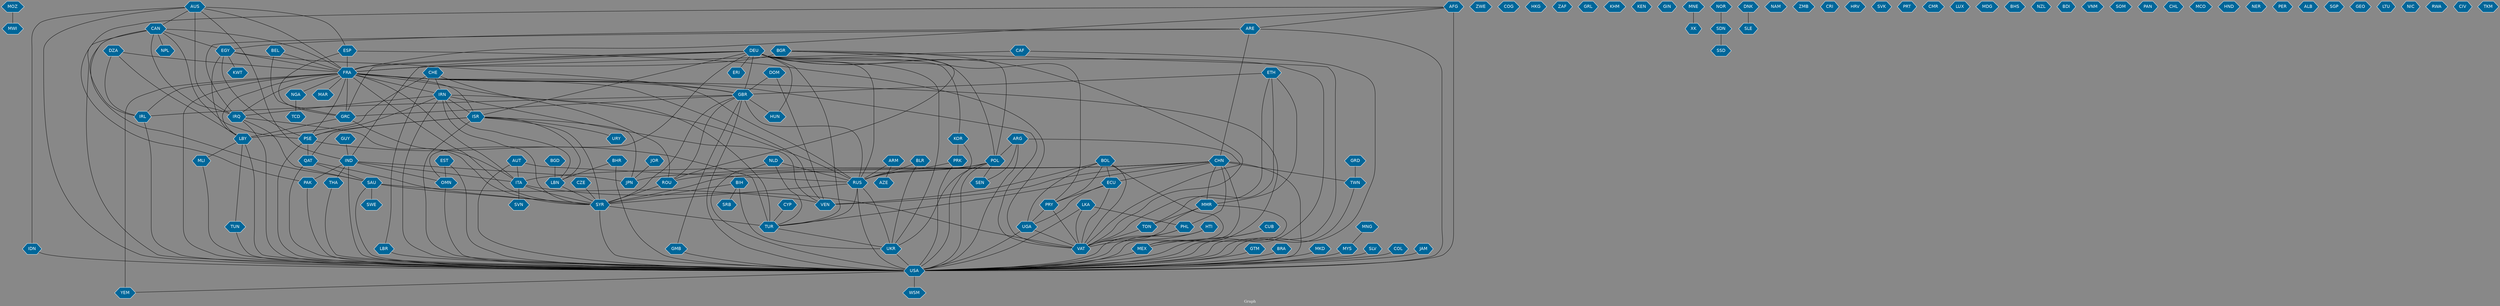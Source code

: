 // Countries together in item graph
graph {
	graph [bgcolor="#888888" fontcolor=white fontsize=12 label="Graph" outputorder=edgesfirst overlap=prism]
	node [color=white fillcolor="#006699" fontcolor=white fontname=Helvetica shape=hexagon style=filled]
	edge [arrowhead=open color=black fontcolor=white fontname=Courier fontsize=12]
		MWI [label=MWI]
		FRA [label=FRA]
		YEM [label=YEM]
		USA [label=USA]
		ZWE [label=ZWE]
		GBR [label=GBR]
		CHN [label=CHN]
		DEU [label=DEU]
		COG [label=COG]
		PRK [label=PRK]
		PAK [label=PAK]
		IRQ [label=IRQ]
		JPN [label=JPN]
		LKA [label=LKA]
		EGY [label=EGY]
		CAN [label=CAN]
		PSE [label=PSE]
		AUS [label=AUS]
		IRN [label=IRN]
		NGA [label=NGA]
		SYR [label=SYR]
		ROU [label=ROU]
		HKG [label=HKG]
		LBY [label=LBY]
		GRC [label=GRC]
		TCD [label=TCD]
		ESP [label=ESP]
		IDN [label=IDN]
		ZAF [label=ZAF]
		THA [label=THA]
		RUS [label=RUS]
		VAT [label=VAT]
		ITA [label=ITA]
		LBN [label=LBN]
		MEX [label=MEX]
		GRL [label=GRL]
		MLI [label=MLI]
		BGR [label=BGR]
		NPL [label=NPL]
		POL [label=POL]
		QAT [label=QAT]
		SAU [label=SAU]
		KHM [label=KHM]
		AFG [label=AFG]
		ISR [label=ISR]
		MOZ [label=MOZ]
		KEN [label=KEN]
		KOR [label=KOR]
		CUB [label=CUB]
		AUT [label=AUT]
		MMR [label=MMR]
		TUR [label=TUR]
		PHL [label=PHL]
		DZA [label=DZA]
		GIN [label=GIN]
		ARG [label=ARG]
		VEN [label=VEN]
		IND [label=IND]
		UKR [label=UKR]
		IRL [label=IRL]
		PRY [label=PRY]
		XK [label=XK]
		MNE [label=MNE]
		SDN [label=SDN]
		NOR [label=NOR]
		ARE [label=ARE]
		DNK [label=DNK]
		ARM [label=ARM]
		CHE [label=CHE]
		NAM [label=NAM]
		HTI [label=HTI]
		MAR [label=MAR]
		GTM [label=GTM]
		OMN [label=OMN]
		ZMB [label=ZMB]
		BRA [label=BRA]
		CRI [label=CRI]
		LBR [label=LBR]
		BEL [label=BEL]
		BLR [label=BLR]
		BIH [label=BIH]
		CZE [label=CZE]
		CAF [label=CAF]
		HRV [label=HRV]
		SVK [label=SVK]
		NLD [label=NLD]
		UGA [label=UGA]
		DOM [label=DOM]
		PRT [label=PRT]
		CMR [label=CMR]
		TUN [label=TUN]
		BHR [label=BHR]
		GMB [label=GMB]
		ETH [label=ETH]
		LUX [label=LUX]
		MDG [label=MDG]
		GUY [label=GUY]
		HUN [label=HUN]
		SWE [label=SWE]
		BHS [label=BHS]
		MKD [label=MKD]
		MYS [label=MYS]
		SLV [label=SLV]
		BGD [label=BGD]
		NZL [label=NZL]
		ECU [label=ECU]
		BDI [label=BDI]
		COL [label=COL]
		VNM [label=VNM]
		SOM [label=SOM]
		ERI [label=ERI]
		TWN [label=TWN]
		WSM [label=WSM]
		SSD [label=SSD]
		PAN [label=PAN]
		CYP [label=CYP]
		AZE [label=AZE]
		JAM [label=JAM]
		CHL [label=CHL]
		KWT [label=KWT]
		MCO [label=MCO]
		HND [label=HND]
		NER [label=NER]
		SLE [label=SLE]
		SVN [label=SVN]
		TON [label=TON]
		PER [label=PER]
		ALB [label=ALB]
		GRD [label=GRD]
		SGP [label=SGP]
		GEO [label=GEO]
		MNG [label=MNG]
		LTU [label=LTU]
		BOL [label=BOL]
		JOR [label=JOR]
		EST [label=EST]
		NIC [label=NIC]
		URY [label=URY]
		RWA [label=RWA]
		SEN [label=SEN]
		SRB [label=SRB]
		CIV [label=CIV]
		TKM [label=TKM]
			UGA -- VAT [weight=1]
			SYR -- TUR [weight=4]
			BLR -- UKR [weight=1]
			CHN -- MEX [weight=2]
			CUB -- MEX [weight=1]
			GRC -- LBY [weight=2]
			CZE -- SYR [weight=1]
			PHL -- VAT [weight=32]
			FRA -- IRN [weight=3]
			CAF -- FRA [weight=2]
			BHR -- LBN [weight=1]
			CAN -- USA [weight=3]
			ARG -- USA [weight=2]
			SAU -- VEN [weight=2]
			THA -- USA [weight=1]
			RUS -- TUR [weight=1]
			IND -- THA [weight=4]
			CHN -- TUR [weight=1]
			IND -- JPN [weight=4]
			LBY -- TUN [weight=1]
			CYP -- TUR [weight=1]
			MYS -- USA [weight=1]
			BIH -- SRB [weight=1]
			GBR -- ROU [weight=1]
			FRA -- MAR [weight=1]
			SAU -- SWE [weight=1]
			DEU -- GBR [weight=2]
			IND -- PAK [weight=8]
			AFG -- USA [weight=6]
			DEU -- ERI [weight=1]
			ARG -- VAT [weight=1]
			CAN -- PSE [weight=3]
			MMR -- VAT [weight=1]
			DZA -- IRL [weight=1]
			ITA -- SVN [weight=1]
			BEL -- GRC [weight=3]
			IRN -- ISR [weight=6]
			BEL -- FRA [weight=1]
			IND -- OMN [weight=1]
			LBR -- USA [weight=3]
			BGR -- POL [weight=1]
			FRA -- ITA [weight=3]
			FRA -- VEN [weight=2]
			FRA -- YEM [weight=9]
			SDN -- SSD [weight=6]
			CAF -- USA [weight=2]
			USA -- YEM [weight=4]
			CAN -- IRL [weight=1]
			GRD -- TWN [weight=1]
			GBR -- GRC [weight=1]
			ARE -- EGY [weight=1]
			RUS -- UKR [weight=11]
			PRK -- USA [weight=16]
			SAU -- SYR [weight=3]
			ETH -- VAT [weight=1]
			ARG -- POL [weight=2]
			BOL -- ECU [weight=1]
			ISR -- LBN [weight=7]
			ARE -- USA [weight=2]
			DNK -- SLE [weight=1]
			AUT -- RUS [weight=1]
			ISR -- QAT [weight=1]
			KOR -- PRK [weight=4]
			CAN -- NPL [weight=2]
			KOR -- USA [weight=4]
			CHN -- USA [weight=17]
			GTM -- USA [weight=1]
			BOL -- PRY [weight=1]
			QAT -- USA [weight=4]
			EGY -- PSE [weight=3]
			ARM -- RUS [weight=4]
			AUS -- CAN [weight=1]
			ECU -- UGA [weight=1]
			DOM -- GBR [weight=1]
			RUS -- SYR [weight=9]
			DEU -- IND [weight=1]
			BLR -- RUS [weight=1]
			FRA -- LBY [weight=2]
			UGA -- USA [weight=1]
			DEU -- PRY [weight=1]
			OMN -- USA [weight=1]
			CHN -- TWN [weight=2]
			POL -- ROU [weight=1]
			NLD -- TUR [weight=1]
			AUS -- IRQ [weight=3]
			GBR -- GMB [weight=1]
			ISR -- JPN [weight=1]
			DZA -- FRA [weight=2]
			CHE -- LBY [weight=2]
			ARM -- AZE [weight=1]
			SLV -- USA [weight=2]
			GBR -- IRL [weight=1]
			IRN -- VEN [weight=2]
			GUY -- IND [weight=1]
			EGY -- KWT [weight=1]
			EGY -- FRA [weight=2]
			CHN -- JPN [weight=5]
			CHN -- VEN [weight=3]
			LBN -- SYR [weight=8]
			UKR -- USA [weight=2]
			POL -- UKR [weight=1]
			PSE -- USA [weight=6]
			IRQ -- SAU [weight=4]
			IRQ -- SYR [weight=2]
			PRY -- VAT [weight=1]
			DEU -- POL [weight=1]
			AUS -- FRA [weight=1]
			ISR -- USA [weight=5]
			DEU -- GRC [weight=6]
			NLD -- USA [weight=1]
			FRA -- MEX [weight=2]
			GBR -- RUS [weight=2]
			LKA -- VAT [weight=16]
			BOL -- VEN [weight=1]
			IRN -- PSE [weight=2]
			BOL -- VAT [weight=1]
			PSE -- QAT [weight=3]
			CAN -- SAU [weight=1]
			AUS -- IDN [weight=1]
			ESP -- VAT [weight=1]
			POL -- USA [weight=2]
			BOL -- USA [weight=1]
			TUN -- USA [weight=1]
			BGD -- LBN [weight=2]
			ECU -- VAT [weight=1]
			GBR -- SYR [weight=1]
			LBY -- MLI [weight=2]
			AFG -- ARE [weight=1]
			IRN -- RUS [weight=2]
			FRA -- USA [weight=22]
			DEU -- FRA [weight=3]
			JAM -- USA [weight=3]
			ISR -- PSE [weight=18]
			PHL -- USA [weight=1]
			CAN -- EGY [weight=2]
			FRA -- GBR [weight=5]
			PAK -- USA [weight=5]
			AUT -- USA [weight=1]
			IRN -- IRQ [weight=1]
			ESP -- GRC [weight=1]
			ECU -- PRY [weight=1]
			FRA -- GRC [weight=1]
			GMB -- USA [weight=2]
			ESP -- FRA [weight=2]
			ITA -- SYR [weight=2]
			NLD -- RUS [weight=1]
			HTI -- VAT [weight=1]
			AUT -- ITA [weight=1]
			TUR -- UKR [weight=1]
			TWN -- USA [weight=2]
			HTI -- USA [weight=2]
			ARE -- IRQ [weight=2]
			CHN -- MMR [weight=1]
			LBY -- USA [weight=4]
			DEU -- RUS [weight=2]
			CHE -- IRN [weight=2]
			CHN -- ITA [weight=1]
			DZA -- LBY [weight=3]
			MLI -- USA [weight=1]
			MEX -- USA [weight=25]
			NOR -- SDN [weight=1]
			MMR -- TON [weight=1]
			CAN -- FRA [weight=1]
			FRA -- IRL [weight=1]
			CAN -- IRQ [weight=4]
			MMR -- USA [weight=4]
			BGR -- USA [weight=2]
			PSE -- TUR [weight=1]
			FRA -- RUS [weight=2]
			IRN -- USA [weight=20]
			FRA -- PSE [weight=2]
			QAT -- SAU [weight=2]
			CHE -- ROU [weight=1]
			JOR -- JPN [weight=3]
			POL -- RUS [weight=3]
			EGY -- LBY [weight=1]
			DEU -- VAT [weight=1]
			TON -- VAT [weight=1]
			AFG -- FRA [weight=1]
			GBR -- HUN [weight=1]
			LKA -- USA [weight=1]
			AUS -- USA [weight=1]
			NGA -- TCD [weight=3]
			GBR -- USA [weight=12]
			DEU -- ISR [weight=3]
			BRA -- USA [weight=1]
			IRN -- SYR [weight=2]
			ARG -- SEN [weight=2]
			ETH -- MMR [weight=1]
			GRC -- ITA [weight=1]
			SYR -- USA [weight=6]
			DEU -- UKR [weight=6]
			BGR -- FRA [weight=5]
			IND -- ITA [weight=4]
			ISR -- URY [weight=1]
			ISR -- SYR [weight=5]
			BIH -- UKR [weight=2]
			IDN -- USA [weight=3]
			BIH -- SYR [weight=1]
			DEU -- KOR [weight=1]
			IRQ -- USA [weight=5]
			MNG -- MYS [weight=2]
			ARE -- CHN [weight=1]
			ETH -- GBR [weight=1]
			FRA -- IRQ [weight=3]
			BOL -- UGA [weight=1]
			AUS -- IND [weight=2]
			FRA -- VAT [weight=2]
			QAT -- SYR [weight=2]
			FRA -- TUR [weight=6]
			IRL -- USA [weight=1]
			MKD -- USA [weight=1]
			DEU -- TUR [weight=2]
			AFG -- PAK [weight=3]
			ROU -- SYR [weight=1]
			EGY -- GBR [weight=1]
			PRY -- UGA [weight=1]
			CHN -- PHL [weight=1]
			ITA -- VAT [weight=1]
			CHN -- ECU [weight=1]
			RUS -- USA [weight=8]
			DEU -- USA [weight=1]
			BGR -- ROU [weight=1]
			FRA -- SYR [weight=4]
			CUB -- USA [weight=35]
			USA -- WSM [weight=3]
			FRA -- NGA [weight=2]
			ETH -- TON [weight=1]
			COL -- USA [weight=2]
			CHN -- SYR [weight=1]
			DEU -- OMN [weight=1]
			FRA -- ISR [weight=10]
			MNE -- XK [weight=1]
			MOZ -- MWI [weight=1]
			DEU -- HUN [weight=1]
			PRK -- RUS [weight=2]
			EST -- OMN [weight=2]
			DOM -- VEN [weight=1]
			BHR -- USA [weight=1]
			AUS -- ESP [weight=1]
			POL -- SEN [weight=2]
			LKA -- PHL [weight=5]
			EST -- USA [weight=1]
			IND -- USA [weight=5]
			CHE -- LBR [weight=1]
			IRN -- LBN [weight=1]
			SAU -- USA [weight=8]
}